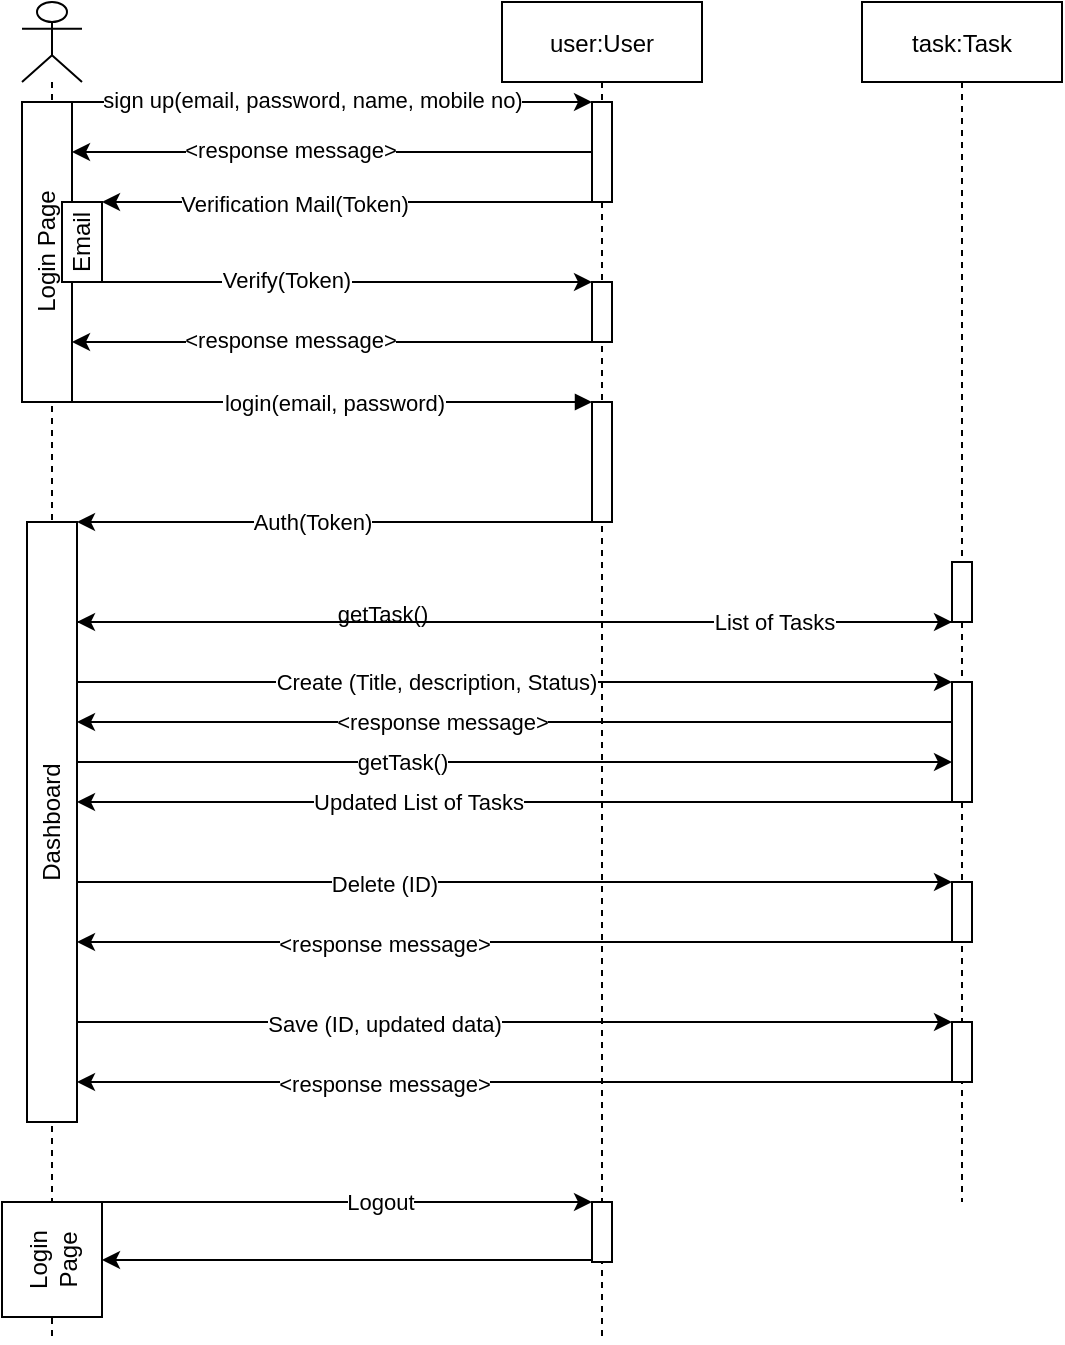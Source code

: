 <mxfile version="13.6.3" type="device"><diagram id="kgpKYQtTHZ0yAKxKKP6v" name="Page-1"><mxGraphModel dx="934" dy="438" grid="1" gridSize="10" guides="1" tooltips="1" connect="1" arrows="1" fold="1" page="1" pageScale="1" pageWidth="850" pageHeight="1100" math="0" shadow="0"><root><mxCell id="0"/><mxCell id="1" parent="0"/><mxCell id="3nuBFxr9cyL0pnOWT2aG-5" value="user:User" style="shape=umlLifeline;perimeter=lifelinePerimeter;container=1;collapsible=0;recursiveResize=0;rounded=0;shadow=0;strokeWidth=1;" parent="1" vertex="1"><mxGeometry x="300" width="100" height="670" as="geometry"/></mxCell><mxCell id="3nuBFxr9cyL0pnOWT2aG-6" value="" style="points=[];perimeter=orthogonalPerimeter;rounded=0;shadow=0;strokeWidth=1;" parent="3nuBFxr9cyL0pnOWT2aG-5" vertex="1"><mxGeometry x="45" y="200" width="10" height="60" as="geometry"/></mxCell><mxCell id="HjSjKUoVv36sPf1f5e2z-15" value="" style="points=[];perimeter=orthogonalPerimeter;rounded=0;shadow=0;strokeWidth=1;" vertex="1" parent="3nuBFxr9cyL0pnOWT2aG-5"><mxGeometry x="45" y="50" width="10" height="50" as="geometry"/></mxCell><mxCell id="HjSjKUoVv36sPf1f5e2z-19" value="" style="points=[];perimeter=orthogonalPerimeter;rounded=0;shadow=0;strokeWidth=1;" vertex="1" parent="3nuBFxr9cyL0pnOWT2aG-5"><mxGeometry x="45" y="140" width="10" height="30" as="geometry"/></mxCell><mxCell id="HjSjKUoVv36sPf1f5e2z-68" value="" style="points=[];perimeter=orthogonalPerimeter;rounded=0;shadow=0;strokeWidth=1;" vertex="1" parent="3nuBFxr9cyL0pnOWT2aG-5"><mxGeometry x="45" y="600" width="10" height="30" as="geometry"/></mxCell><mxCell id="3nuBFxr9cyL0pnOWT2aG-8" value="login(email, password)" style="verticalAlign=middle;endArrow=block;entryX=0;entryY=0;shadow=0;strokeWidth=1;labelBackgroundColor=#FFFFFF;" parent="1" source="HjSjKUoVv36sPf1f5e2z-35" target="3nuBFxr9cyL0pnOWT2aG-6" edge="1"><mxGeometry x="0.002" relative="1" as="geometry"><mxPoint x="275" y="160" as="sourcePoint"/><mxPoint x="1" as="offset"/></mxGeometry></mxCell><mxCell id="HjSjKUoVv36sPf1f5e2z-1" value="task:Task" style="shape=umlLifeline;perimeter=lifelinePerimeter;container=1;collapsible=0;recursiveResize=0;rounded=0;shadow=0;strokeWidth=1;" vertex="1" parent="1"><mxGeometry x="480" width="100" height="600" as="geometry"/></mxCell><mxCell id="HjSjKUoVv36sPf1f5e2z-2" value="" style="points=[];perimeter=orthogonalPerimeter;rounded=0;shadow=0;strokeWidth=1;" vertex="1" parent="HjSjKUoVv36sPf1f5e2z-1"><mxGeometry x="45" y="280" width="10" height="30" as="geometry"/></mxCell><mxCell id="HjSjKUoVv36sPf1f5e2z-41" value="" style="points=[];perimeter=orthogonalPerimeter;rounded=0;shadow=0;strokeWidth=1;" vertex="1" parent="HjSjKUoVv36sPf1f5e2z-1"><mxGeometry x="45" y="340" width="10" height="60" as="geometry"/></mxCell><mxCell id="HjSjKUoVv36sPf1f5e2z-50" value="" style="points=[];perimeter=orthogonalPerimeter;rounded=0;shadow=0;strokeWidth=1;" vertex="1" parent="HjSjKUoVv36sPf1f5e2z-1"><mxGeometry x="45" y="440" width="10" height="30" as="geometry"/></mxCell><mxCell id="HjSjKUoVv36sPf1f5e2z-29" style="edgeStyle=orthogonalEdgeStyle;rounded=0;orthogonalLoop=1;jettySize=auto;html=1;labelBackgroundColor=#FFFFFF;startArrow=none;startFill=0;endArrow=classic;endFill=1;" edge="1" parent="1" source="HjSjKUoVv36sPf1f5e2z-6" target="HjSjKUoVv36sPf1f5e2z-19"><mxGeometry relative="1" as="geometry"><Array as="points"><mxPoint x="280" y="140"/><mxPoint x="280" y="140"/></Array></mxGeometry></mxCell><mxCell id="HjSjKUoVv36sPf1f5e2z-30" value="Verify(Token)" style="edgeLabel;html=1;align=center;verticalAlign=middle;resizable=0;points=[];" vertex="1" connectable="0" parent="HjSjKUoVv36sPf1f5e2z-29"><mxGeometry x="-0.136" y="1" relative="1" as="geometry"><mxPoint as="offset"/></mxGeometry></mxCell><mxCell id="HjSjKUoVv36sPf1f5e2z-6" value="" style="shape=umlLifeline;participant=umlActor;perimeter=lifelinePerimeter;whiteSpace=wrap;html=1;container=1;collapsible=0;recursiveResize=0;verticalAlign=top;spacingTop=36;outlineConnect=0;" vertex="1" parent="1"><mxGeometry x="60" width="30" height="670" as="geometry"/></mxCell><mxCell id="HjSjKUoVv36sPf1f5e2z-8" value="Dashboard" style="points=[];perimeter=orthogonalPerimeter;rounded=0;shadow=0;strokeWidth=1;whiteSpace=wrap;verticalAlign=middle;horizontal=0;" vertex="1" parent="HjSjKUoVv36sPf1f5e2z-6"><mxGeometry x="2.5" y="260" width="25" height="300" as="geometry"/></mxCell><mxCell id="HjSjKUoVv36sPf1f5e2z-35" value="Login Page" style="points=[];perimeter=orthogonalPerimeter;rounded=0;shadow=0;strokeWidth=1;whiteSpace=wrap;verticalAlign=middle;horizontal=0;" vertex="1" parent="HjSjKUoVv36sPf1f5e2z-6"><mxGeometry y="50" width="25" height="150" as="geometry"/></mxCell><mxCell id="HjSjKUoVv36sPf1f5e2z-7" style="edgeStyle=orthogonalEdgeStyle;rounded=0;orthogonalLoop=1;jettySize=auto;html=1;" edge="1" parent="1" source="3nuBFxr9cyL0pnOWT2aG-6" target="HjSjKUoVv36sPf1f5e2z-8"><mxGeometry relative="1" as="geometry"><Array as="points"><mxPoint x="350" y="260"/></Array></mxGeometry></mxCell><mxCell id="HjSjKUoVv36sPf1f5e2z-34" value="Auth(Token)" style="edgeLabel;html=1;align=center;verticalAlign=middle;resizable=0;points=[];" vertex="1" connectable="0" parent="HjSjKUoVv36sPf1f5e2z-7"><mxGeometry x="0.091" relative="1" as="geometry"><mxPoint as="offset"/></mxGeometry></mxCell><mxCell id="HjSjKUoVv36sPf1f5e2z-10" style="edgeStyle=orthogonalEdgeStyle;rounded=0;orthogonalLoop=1;jettySize=auto;html=1;" edge="1" parent="1" source="HjSjKUoVv36sPf1f5e2z-8" target="HjSjKUoVv36sPf1f5e2z-2"><mxGeometry relative="1" as="geometry"><Array as="points"><mxPoint x="530" y="280"/></Array></mxGeometry></mxCell><mxCell id="HjSjKUoVv36sPf1f5e2z-11" value="getTask()" style="edgeLabel;html=1;align=center;verticalAlign=middle;resizable=0;points=[];" vertex="1" connectable="0" parent="HjSjKUoVv36sPf1f5e2z-10"><mxGeometry x="-0.303" y="4" relative="1" as="geometry"><mxPoint as="offset"/></mxGeometry></mxCell><mxCell id="HjSjKUoVv36sPf1f5e2z-12" style="edgeStyle=orthogonalEdgeStyle;rounded=0;orthogonalLoop=1;jettySize=auto;html=1;" edge="1" parent="1" source="HjSjKUoVv36sPf1f5e2z-2" target="HjSjKUoVv36sPf1f5e2z-8"><mxGeometry relative="1" as="geometry"><Array as="points"><mxPoint x="270" y="310"/><mxPoint x="270" y="310"/></Array></mxGeometry></mxCell><mxCell id="HjSjKUoVv36sPf1f5e2z-13" value="List of Tasks" style="edgeLabel;html=1;align=center;verticalAlign=middle;resizable=0;points=[];" vertex="1" connectable="0" parent="HjSjKUoVv36sPf1f5e2z-12"><mxGeometry x="0.886" y="-323" relative="1" as="geometry"><mxPoint x="323" y="323" as="offset"/></mxGeometry></mxCell><mxCell id="HjSjKUoVv36sPf1f5e2z-20" style="edgeStyle=orthogonalEdgeStyle;rounded=0;orthogonalLoop=1;jettySize=auto;html=1;startArrow=classic;startFill=1;endArrow=none;endFill=0;" edge="1" parent="1" source="HjSjKUoVv36sPf1f5e2z-15" target="HjSjKUoVv36sPf1f5e2z-35"><mxGeometry relative="1" as="geometry"><Array as="points"><mxPoint x="280" y="50"/><mxPoint x="280" y="50"/></Array></mxGeometry></mxCell><mxCell id="HjSjKUoVv36sPf1f5e2z-21" value="sign up(email, password, name, mobile no)" style="edgeLabel;html=1;align=center;verticalAlign=middle;resizable=0;points=[];" vertex="1" connectable="0" parent="HjSjKUoVv36sPf1f5e2z-20"><mxGeometry x="0.081" y="-1" relative="1" as="geometry"><mxPoint as="offset"/></mxGeometry></mxCell><mxCell id="HjSjKUoVv36sPf1f5e2z-23" style="edgeStyle=orthogonalEdgeStyle;rounded=0;orthogonalLoop=1;jettySize=auto;html=1;labelBackgroundColor=#FFFFFF;startArrow=none;startFill=0;endArrow=classic;endFill=1;" edge="1" parent="1" source="HjSjKUoVv36sPf1f5e2z-15" target="HjSjKUoVv36sPf1f5e2z-35"><mxGeometry relative="1" as="geometry"><mxPoint x="86" y="70" as="targetPoint"/><Array as="points"><mxPoint x="110" y="75"/><mxPoint x="110" y="75"/></Array></mxGeometry></mxCell><mxCell id="HjSjKUoVv36sPf1f5e2z-24" value="&amp;lt;response message&amp;gt;" style="edgeLabel;html=1;align=center;verticalAlign=middle;resizable=0;points=[];" vertex="1" connectable="0" parent="HjSjKUoVv36sPf1f5e2z-23"><mxGeometry x="0.162" y="-1" relative="1" as="geometry"><mxPoint as="offset"/></mxGeometry></mxCell><mxCell id="HjSjKUoVv36sPf1f5e2z-25" style="edgeStyle=orthogonalEdgeStyle;rounded=0;orthogonalLoop=1;jettySize=auto;html=1;labelBackgroundColor=#FFFFFF;startArrow=none;startFill=0;endArrow=classic;endFill=1;" edge="1" parent="1" source="HjSjKUoVv36sPf1f5e2z-15" target="HjSjKUoVv36sPf1f5e2z-36"><mxGeometry relative="1" as="geometry"><Array as="points"><mxPoint x="110" y="100"/><mxPoint x="110" y="100"/></Array></mxGeometry></mxCell><mxCell id="HjSjKUoVv36sPf1f5e2z-26" value="Verification Mail(Token)" style="edgeLabel;html=1;align=center;verticalAlign=middle;resizable=0;points=[];" vertex="1" connectable="0" parent="HjSjKUoVv36sPf1f5e2z-25"><mxGeometry x="-0.48" y="1" relative="1" as="geometry"><mxPoint x="-86" as="offset"/></mxGeometry></mxCell><mxCell id="HjSjKUoVv36sPf1f5e2z-31" style="edgeStyle=orthogonalEdgeStyle;rounded=0;orthogonalLoop=1;jettySize=auto;html=1;labelBackgroundColor=#FFFFFF;startArrow=none;startFill=0;endArrow=classic;endFill=1;" edge="1" parent="1" source="HjSjKUoVv36sPf1f5e2z-19" target="HjSjKUoVv36sPf1f5e2z-35"><mxGeometry relative="1" as="geometry"><mxPoint x="350" y="130" as="sourcePoint"/><mxPoint x="74.5" y="70" as="targetPoint"/><Array as="points"><mxPoint x="260" y="170"/><mxPoint x="260" y="170"/></Array></mxGeometry></mxCell><mxCell id="HjSjKUoVv36sPf1f5e2z-32" value="&amp;lt;response message&amp;gt;" style="edgeLabel;html=1;align=center;verticalAlign=middle;resizable=0;points=[];" vertex="1" connectable="0" parent="HjSjKUoVv36sPf1f5e2z-31"><mxGeometry x="0.162" y="-1" relative="1" as="geometry"><mxPoint as="offset"/></mxGeometry></mxCell><mxCell id="HjSjKUoVv36sPf1f5e2z-36" value="Email" style="points=[];perimeter=orthogonalPerimeter;rounded=0;shadow=0;strokeWidth=1;whiteSpace=wrap;verticalAlign=middle;horizontal=0;" vertex="1" parent="1"><mxGeometry x="80" y="100" width="20" height="40" as="geometry"/></mxCell><mxCell id="HjSjKUoVv36sPf1f5e2z-37" style="edgeStyle=orthogonalEdgeStyle;rounded=0;orthogonalLoop=1;jettySize=auto;html=1;labelBackgroundColor=#FFFFFF;startArrow=none;startFill=0;endArrow=classic;endFill=1;" edge="1" parent="1" source="HjSjKUoVv36sPf1f5e2z-8" target="HjSjKUoVv36sPf1f5e2z-41"><mxGeometry relative="1" as="geometry"><mxPoint x="530" y="340" as="targetPoint"/><Array as="points"><mxPoint x="490" y="340"/><mxPoint x="490" y="340"/></Array></mxGeometry></mxCell><mxCell id="HjSjKUoVv36sPf1f5e2z-38" value="Create (Title, description, Status)" style="edgeLabel;html=1;align=center;verticalAlign=middle;resizable=0;points=[];" vertex="1" connectable="0" parent="HjSjKUoVv36sPf1f5e2z-37"><mxGeometry x="-0.179" y="-3" relative="1" as="geometry"><mxPoint y="-3" as="offset"/></mxGeometry></mxCell><mxCell id="HjSjKUoVv36sPf1f5e2z-43" style="edgeStyle=orthogonalEdgeStyle;rounded=0;orthogonalLoop=1;jettySize=auto;html=1;" edge="1" parent="1" source="HjSjKUoVv36sPf1f5e2z-8" target="HjSjKUoVv36sPf1f5e2z-41"><mxGeometry relative="1" as="geometry"><mxPoint x="97.5" y="290" as="sourcePoint"/><mxPoint x="540" y="290" as="targetPoint"/><Array as="points"><mxPoint x="320" y="380"/><mxPoint x="320" y="380"/></Array></mxGeometry></mxCell><mxCell id="HjSjKUoVv36sPf1f5e2z-44" value="getTask()" style="edgeLabel;html=1;align=center;verticalAlign=middle;resizable=0;points=[];" vertex="1" connectable="0" parent="HjSjKUoVv36sPf1f5e2z-43"><mxGeometry x="-0.303" y="4" relative="1" as="geometry"><mxPoint x="9.7" y="4" as="offset"/></mxGeometry></mxCell><mxCell id="HjSjKUoVv36sPf1f5e2z-45" style="edgeStyle=orthogonalEdgeStyle;rounded=0;orthogonalLoop=1;jettySize=auto;html=1;labelBackgroundColor=#FFFFFF;startArrow=classic;startFill=1;endArrow=none;endFill=0;" edge="1" parent="1" source="HjSjKUoVv36sPf1f5e2z-8" target="HjSjKUoVv36sPf1f5e2z-41"><mxGeometry relative="1" as="geometry"><mxPoint x="87.5" y="340" as="sourcePoint"/><mxPoint x="525" y="340" as="targetPoint"/><Array as="points"><mxPoint x="390" y="360"/><mxPoint x="390" y="360"/></Array></mxGeometry></mxCell><mxCell id="HjSjKUoVv36sPf1f5e2z-46" value="&amp;lt;response message&amp;gt;" style="edgeLabel;html=1;align=center;verticalAlign=middle;resizable=0;points=[];" vertex="1" connectable="0" parent="HjSjKUoVv36sPf1f5e2z-45"><mxGeometry x="-0.179" y="-3" relative="1" as="geometry"><mxPoint x="2.5" y="-3" as="offset"/></mxGeometry></mxCell><mxCell id="HjSjKUoVv36sPf1f5e2z-48" style="edgeStyle=orthogonalEdgeStyle;rounded=0;orthogonalLoop=1;jettySize=auto;html=1;" edge="1" parent="1" target="HjSjKUoVv36sPf1f5e2z-8"><mxGeometry relative="1" as="geometry"><mxPoint x="527.5" y="400" as="sourcePoint"/><mxPoint x="140" y="400" as="targetPoint"/><Array as="points"><mxPoint x="170" y="400"/><mxPoint x="170" y="400"/></Array></mxGeometry></mxCell><mxCell id="HjSjKUoVv36sPf1f5e2z-49" value="Updated List of Tasks" style="edgeLabel;html=1;align=center;verticalAlign=middle;resizable=0;points=[];" vertex="1" connectable="0" parent="HjSjKUoVv36sPf1f5e2z-48"><mxGeometry x="0.886" y="-323" relative="1" as="geometry"><mxPoint x="145.3" y="323" as="offset"/></mxGeometry></mxCell><mxCell id="HjSjKUoVv36sPf1f5e2z-51" style="edgeStyle=orthogonalEdgeStyle;rounded=0;orthogonalLoop=1;jettySize=auto;html=1;labelBackgroundColor=#FFFFFF;startArrow=none;startFill=0;endArrow=classic;endFill=1;" edge="1" parent="1" source="HjSjKUoVv36sPf1f5e2z-8" target="HjSjKUoVv36sPf1f5e2z-50"><mxGeometry relative="1" as="geometry"><Array as="points"><mxPoint x="490" y="440"/><mxPoint x="490" y="440"/></Array></mxGeometry></mxCell><mxCell id="HjSjKUoVv36sPf1f5e2z-52" value="Delete (ID)" style="edgeLabel;html=1;align=center;verticalAlign=middle;resizable=0;points=[];" vertex="1" connectable="0" parent="HjSjKUoVv36sPf1f5e2z-51"><mxGeometry x="-0.305" y="-1" relative="1" as="geometry"><mxPoint x="1" as="offset"/></mxGeometry></mxCell><mxCell id="HjSjKUoVv36sPf1f5e2z-57" style="edgeStyle=orthogonalEdgeStyle;rounded=0;orthogonalLoop=1;jettySize=auto;html=1;labelBackgroundColor=#FFFFFF;startArrow=classic;startFill=1;endArrow=none;endFill=0;" edge="1" parent="1" source="HjSjKUoVv36sPf1f5e2z-8" target="HjSjKUoVv36sPf1f5e2z-50"><mxGeometry relative="1" as="geometry"><mxPoint x="87.5" y="420" as="sourcePoint"/><mxPoint x="525" y="420" as="targetPoint"/><Array as="points"><mxPoint x="330" y="470"/><mxPoint x="330" y="470"/></Array></mxGeometry></mxCell><mxCell id="HjSjKUoVv36sPf1f5e2z-58" value="&amp;lt;response message&amp;gt;" style="edgeLabel;html=1;align=center;verticalAlign=middle;resizable=0;points=[];" vertex="1" connectable="0" parent="HjSjKUoVv36sPf1f5e2z-57"><mxGeometry x="-0.305" y="-1" relative="1" as="geometry"><mxPoint x="1" as="offset"/></mxGeometry></mxCell><mxCell id="HjSjKUoVv36sPf1f5e2z-61" value="" style="points=[];perimeter=orthogonalPerimeter;rounded=0;shadow=0;strokeWidth=1;" vertex="1" parent="1"><mxGeometry x="525" y="510" width="10" height="30" as="geometry"/></mxCell><mxCell id="HjSjKUoVv36sPf1f5e2z-62" style="edgeStyle=orthogonalEdgeStyle;rounded=0;orthogonalLoop=1;jettySize=auto;html=1;labelBackgroundColor=#FFFFFF;startArrow=none;startFill=0;endArrow=classic;endFill=1;" edge="1" target="HjSjKUoVv36sPf1f5e2z-61" parent="1"><mxGeometry relative="1" as="geometry"><mxPoint x="87.5" y="510" as="sourcePoint"/><Array as="points"><mxPoint x="490" y="510"/><mxPoint x="490" y="510"/></Array></mxGeometry></mxCell><mxCell id="HjSjKUoVv36sPf1f5e2z-63" value="Save (ID, updated data)" style="edgeLabel;html=1;align=center;verticalAlign=middle;resizable=0;points=[];" vertex="1" connectable="0" parent="HjSjKUoVv36sPf1f5e2z-62"><mxGeometry x="-0.305" y="-1" relative="1" as="geometry"><mxPoint x="1" as="offset"/></mxGeometry></mxCell><mxCell id="HjSjKUoVv36sPf1f5e2z-64" style="edgeStyle=orthogonalEdgeStyle;rounded=0;orthogonalLoop=1;jettySize=auto;html=1;labelBackgroundColor=#FFFFFF;startArrow=classic;startFill=1;endArrow=none;endFill=0;" edge="1" target="HjSjKUoVv36sPf1f5e2z-61" parent="1"><mxGeometry relative="1" as="geometry"><mxPoint x="87.5" y="540" as="sourcePoint"/><mxPoint x="525" y="490" as="targetPoint"/><Array as="points"><mxPoint x="330" y="540"/><mxPoint x="330" y="540"/></Array></mxGeometry></mxCell><mxCell id="HjSjKUoVv36sPf1f5e2z-65" value="&amp;lt;response message&amp;gt;" style="edgeLabel;html=1;align=center;verticalAlign=middle;resizable=0;points=[];" vertex="1" connectable="0" parent="HjSjKUoVv36sPf1f5e2z-64"><mxGeometry x="-0.305" y="-1" relative="1" as="geometry"><mxPoint x="1" as="offset"/></mxGeometry></mxCell><mxCell id="HjSjKUoVv36sPf1f5e2z-67" style="edgeStyle=orthogonalEdgeStyle;rounded=0;orthogonalLoop=1;jettySize=auto;html=1;labelBackgroundColor=#FFFFFF;startArrow=none;startFill=0;endArrow=classic;endFill=1;" edge="1" parent="1" source="HjSjKUoVv36sPf1f5e2z-66" target="HjSjKUoVv36sPf1f5e2z-68"><mxGeometry relative="1" as="geometry"><mxPoint x="350" y="610" as="targetPoint"/><Array as="points"><mxPoint x="180" y="600"/><mxPoint x="180" y="600"/></Array></mxGeometry></mxCell><mxCell id="HjSjKUoVv36sPf1f5e2z-69" value="Logout" style="edgeLabel;html=1;align=center;verticalAlign=middle;resizable=0;points=[];" vertex="1" connectable="0" parent="HjSjKUoVv36sPf1f5e2z-67"><mxGeometry x="0.13" y="-3" relative="1" as="geometry"><mxPoint y="-3" as="offset"/></mxGeometry></mxCell><mxCell id="HjSjKUoVv36sPf1f5e2z-66" value="Login Page" style="points=[];perimeter=orthogonalPerimeter;rounded=0;shadow=0;strokeWidth=1;whiteSpace=wrap;verticalAlign=middle;horizontal=0;direction=south;" vertex="1" parent="1"><mxGeometry x="50" y="600" width="50" height="57.5" as="geometry"/></mxCell><mxCell id="HjSjKUoVv36sPf1f5e2z-70" style="edgeStyle=orthogonalEdgeStyle;rounded=0;orthogonalLoop=1;jettySize=auto;html=1;labelBackgroundColor=#FFFFFF;startArrow=none;startFill=0;endArrow=classic;endFill=1;" edge="1" parent="1" source="HjSjKUoVv36sPf1f5e2z-68" target="HjSjKUoVv36sPf1f5e2z-66"><mxGeometry relative="1" as="geometry"><Array as="points"><mxPoint x="280" y="629"/><mxPoint x="280" y="629"/></Array></mxGeometry></mxCell></root></mxGraphModel></diagram></mxfile>